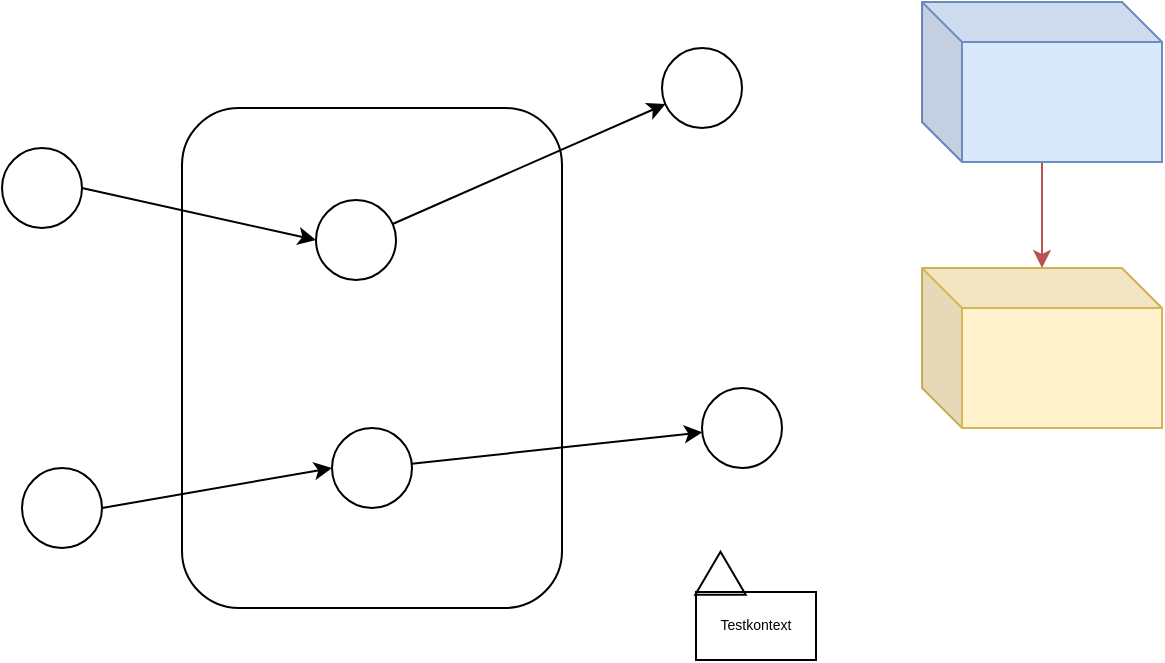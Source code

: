 <mxfile version="13.1.13" type="github">
  <diagram id="jd8jm0HN9QcjhU1Jb5uy" name="Page-1">
    <mxGraphModel dx="1024" dy="622" grid="0" gridSize="10" guides="1" tooltips="1" connect="1" arrows="1" fold="1" page="1" pageScale="1" pageWidth="827" pageHeight="1169" math="0" shadow="0">
      <root>
        <mxCell id="0" />
        <mxCell id="1" parent="0" />
        <mxCell id="0pvRadDIvEGsYMAwIo_h-13" value="" style="rounded=1;whiteSpace=wrap;html=1;fillColor=none;" vertex="1" parent="1">
          <mxGeometry x="200" y="140" width="190" height="250" as="geometry" />
        </mxCell>
        <mxCell id="0pvRadDIvEGsYMAwIo_h-4" style="rounded=0;orthogonalLoop=1;jettySize=auto;html=1;exitX=1;exitY=0.5;exitDx=0;exitDy=0;entryX=0;entryY=0.5;entryDx=0;entryDy=0;" edge="1" parent="1" source="0pvRadDIvEGsYMAwIo_h-1" target="0pvRadDIvEGsYMAwIo_h-2">
          <mxGeometry relative="1" as="geometry" />
        </mxCell>
        <mxCell id="0pvRadDIvEGsYMAwIo_h-1" value="" style="ellipse;whiteSpace=wrap;html=1;aspect=fixed;" vertex="1" parent="1">
          <mxGeometry x="110" y="160" width="40" height="40" as="geometry" />
        </mxCell>
        <mxCell id="0pvRadDIvEGsYMAwIo_h-6" style="rounded=0;orthogonalLoop=1;jettySize=auto;html=1;" edge="1" parent="1" source="0pvRadDIvEGsYMAwIo_h-2" target="0pvRadDIvEGsYMAwIo_h-3">
          <mxGeometry relative="1" as="geometry" />
        </mxCell>
        <object label="" desc="&#xa;adsfasdfcasdfasdfasdf&#xa;adsfasdfcasdfasdfasdf&#xa;adsfasdfcasdfasdfasdf&#xa;adsfasdfcasdfasdfasdf&#xa;adsfasdfcasdfasdfasdf&#xa;adsfasdfcasdfasdfasdf&#xa;adsfasdfcasdfasdfasdf&#xa;adsfasdfcasdfasdfasdf&#xa;adsfasdfcasdfasdfasdf&#xa;Marcel&#xa;" id="0pvRadDIvEGsYMAwIo_h-2">
          <mxCell style="ellipse;whiteSpace=wrap;html=1;aspect=fixed;" vertex="1" parent="1">
            <mxGeometry x="267" y="186" width="40" height="40" as="geometry" />
          </mxCell>
        </object>
        <mxCell id="0pvRadDIvEGsYMAwIo_h-3" value="" style="ellipse;whiteSpace=wrap;html=1;aspect=fixed;" vertex="1" parent="1">
          <mxGeometry x="440" y="110" width="40" height="40" as="geometry" />
        </mxCell>
        <mxCell id="0pvRadDIvEGsYMAwIo_h-7" style="rounded=0;orthogonalLoop=1;jettySize=auto;html=1;exitX=1;exitY=0.5;exitDx=0;exitDy=0;entryX=0;entryY=0.5;entryDx=0;entryDy=0;" edge="1" source="0pvRadDIvEGsYMAwIo_h-8" target="0pvRadDIvEGsYMAwIo_h-10" parent="1">
          <mxGeometry relative="1" as="geometry" />
        </mxCell>
        <mxCell id="0pvRadDIvEGsYMAwIo_h-8" value="" style="ellipse;whiteSpace=wrap;html=1;aspect=fixed;" vertex="1" parent="1">
          <mxGeometry x="120" y="320" width="40" height="40" as="geometry" />
        </mxCell>
        <mxCell id="0pvRadDIvEGsYMAwIo_h-9" style="rounded=0;orthogonalLoop=1;jettySize=auto;html=1;" edge="1" source="0pvRadDIvEGsYMAwIo_h-10" target="0pvRadDIvEGsYMAwIo_h-11" parent="1">
          <mxGeometry relative="1" as="geometry" />
        </mxCell>
        <mxCell id="0pvRadDIvEGsYMAwIo_h-10" value="" style="ellipse;whiteSpace=wrap;html=1;aspect=fixed;" vertex="1" parent="1">
          <mxGeometry x="275" y="300" width="40" height="40" as="geometry" />
        </mxCell>
        <mxCell id="0pvRadDIvEGsYMAwIo_h-11" value="" style="ellipse;whiteSpace=wrap;html=1;aspect=fixed;" vertex="1" parent="1">
          <mxGeometry x="460" y="280" width="40" height="40" as="geometry" />
        </mxCell>
        <mxCell id="0pvRadDIvEGsYMAwIo_h-14" value="" style="shape=cube;whiteSpace=wrap;html=1;boundedLbl=1;backgroundOutline=1;darkOpacity=0.05;darkOpacity2=0.1;fillColor=#fff2cc;strokeColor=#d6b656;" vertex="1" parent="1">
          <mxGeometry x="570" y="220" width="120" height="80" as="geometry" />
        </mxCell>
        <mxCell id="0pvRadDIvEGsYMAwIo_h-16" style="edgeStyle=none;rounded=0;orthogonalLoop=1;jettySize=auto;html=1;fillColor=#f8cecc;strokeColor=#b85450;" edge="1" parent="1" source="0pvRadDIvEGsYMAwIo_h-15" target="0pvRadDIvEGsYMAwIo_h-14">
          <mxGeometry relative="1" as="geometry" />
        </mxCell>
        <mxCell id="0pvRadDIvEGsYMAwIo_h-15" value="" style="shape=cube;whiteSpace=wrap;html=1;boundedLbl=1;backgroundOutline=1;darkOpacity=0.05;darkOpacity2=0.1;fillColor=#dae8fc;strokeColor=#6c8ebf;" vertex="1" parent="1">
          <mxGeometry x="570" y="87" width="120" height="80" as="geometry" />
        </mxCell>
        <mxCell id="0pvRadDIvEGsYMAwIo_h-17" value="Testkontext" style="rounded=0;whiteSpace=wrap;html=1;fillColor=none;fontSize=7;" vertex="1" parent="1">
          <mxGeometry x="457" y="382" width="60" height="34" as="geometry" />
        </mxCell>
        <mxCell id="0pvRadDIvEGsYMAwIo_h-18" value="" style="triangle;whiteSpace=wrap;html=1;fillColor=none;fontSize=7;rotation=-90;" vertex="1" parent="1">
          <mxGeometry x="458.5" y="360" width="21.5" height="25.25" as="geometry" />
        </mxCell>
      </root>
    </mxGraphModel>
  </diagram>
</mxfile>
